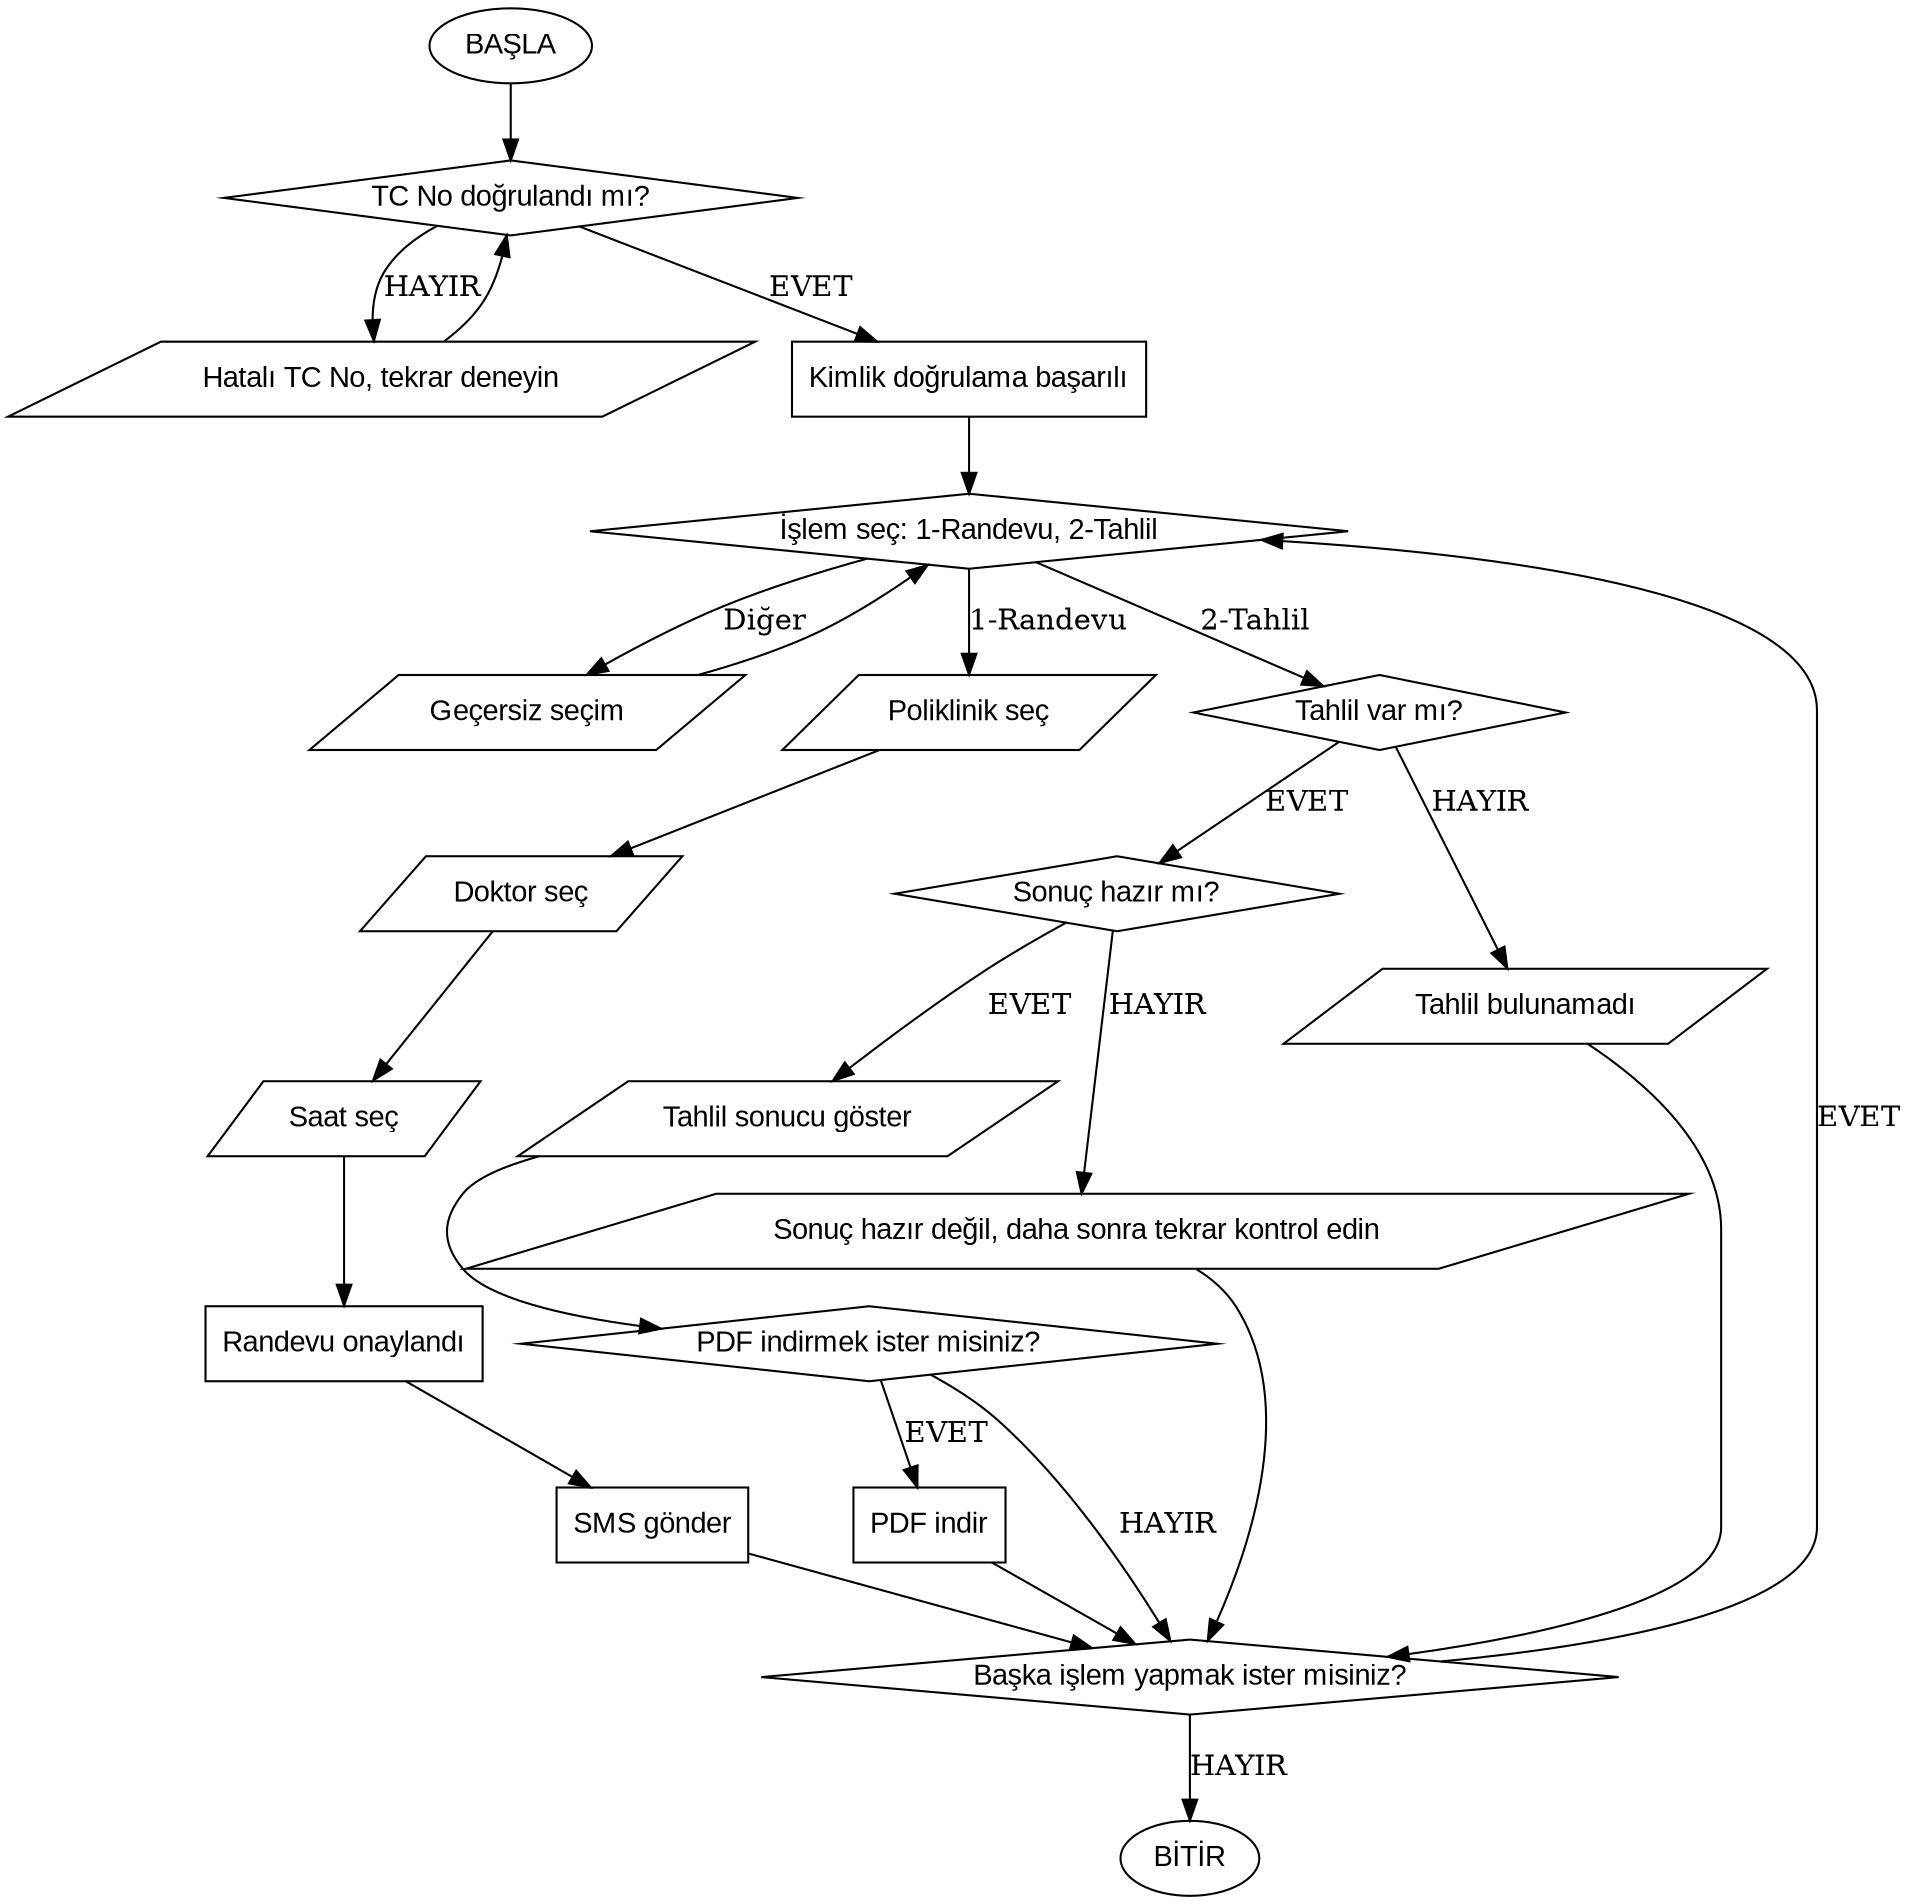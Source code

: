 digraph HastaneRandevuTahlil {
    rankdir=TB;
    node [fontname="Arial"];

    // Başla
    start [shape=oval, label="BAŞLA"];

    // Hasta kimlik doğrulama
    kimlik_dogrula [shape=diamond, label="TC No doğrulandı mı?"];
    kimlik_hata [shape=parallelogram, label="Hatalı TC No, tekrar deneyin"];
    kimlik_basari [shape=box, label="Kimlik doğrulama başarılı"];

    // Ana işlem
    islem_secim [shape=diamond, label="İşlem seç: 1-Randevu, 2-Tahlil"];
    secim_hata [shape=parallelogram, label="Geçersiz seçim"];

    // Randevu modülü
    poliklinik_sec [shape=parallelogram, label="Poliklinik seç"];
    doktor_sec [shape=parallelogram, label="Doktor seç"];
    saat_sec [shape=parallelogram, label="Saat seç"];
    randevu_onay [shape=box, label="Randevu onaylandı"];
    sms_gonder [shape=box, label="SMS gönder"];

    // Tahlil modülü
    tahlil_var [shape=diamond, label="Tahlil var mı?"];
    sonuc_hazir [shape=diamond, label="Sonuç hazır mı?"];
    tahlil_gor [shape=parallelogram, label="Tahlil sonucu göster"];
    pdf_sor [shape=diamond, label="PDF indirmek ister misiniz?"];
    pdf_indir [shape=box, label="PDF indir"];
    sonuc_bekle [shape=parallelogram, label="Sonuç hazır değil, daha sonra tekrar kontrol edin"];
    sonuc_yok [shape=parallelogram, label="Tahlil bulunamadı"];

    // Başka işlem
    baska_islem [shape=diamond, label="Başka işlem yapmak ister misiniz?"];
    bitir [shape=oval, label="BİTİR"];

    // Oklar
    start -> kimlik_dogrula;
    kimlik_dogrula -> kimlik_basari [label="EVET"];
    kimlik_dogrula -> kimlik_hata [label="HAYIR"];
    kimlik_hata -> kimlik_dogrula;

    kimlik_basari -> islem_secim;
    islem_secim -> poliklinik_sec [label="1-Randevu"];
    islem_secim -> tahlil_var [label="2-Tahlil"];
    islem_secim -> secim_hata [label="Diğer"];
    secim_hata -> islem_secim;

    // Randevu akışı
    poliklinik_sec -> doktor_sec;
    doktor_sec -> saat_sec;
    saat_sec -> randevu_onay;
    randevu_onay -> sms_gonder;
    sms_gonder -> baska_islem;

    // Tahlil akışı
    tahlil_var -> sonuc_hazir [label="EVET"];
    tahlil_var -> sonuc_yok [label="HAYIR"];
    sonuc_hazir -> tahlil_gor [label="EVET"];
    tahlil_gor -> pdf_sor;
    pdf_sor -> pdf_indir [label="EVET"];
    pdf_sor -> baska_islem [label="HAYIR"];
    pdf_indir -> baska_islem;
    sonuc_hazir -> sonuc_bekle [label="HAYIR"];
    sonuc_bekle -> baska_islem;
    sonuc_yok -> baska_islem;

    // Başka işlem döngüsü
    baska_islem -> islem_secim [label="EVET"];
    baska_islem -> bitir [label="HAYIR"];
}
